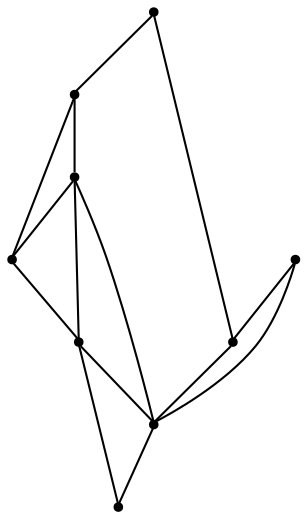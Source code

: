 graph {
  node [shape=point,comment="{\"directed\":false,\"doi\":\"10.1007/978-3-030-92931-2_13\",\"figure\":\"2 (2)\"}"]

  v0 [pos="1160.0973316584332,784.9715629993203"]
  v1 [pos="1470.1675873616648,880.7606809187475"]
  v2 [pos="1447.6556341977468,839.0295127780968"]
  v3 [pos="1527.8683852591282,987.7096837243917"]
  v4 [pos="1383.3995063198065,719.9203915345206"]
  v5 [pos="1343.0055998613905,717.78257513219"]
  v6 [pos="1154.996554938587,826.3151644840459"]
  v7 [pos="1137.1644867577727,978.0708151482206"]
  v8 [pos="1110.143574277523,904.6850211580588"]

  v1 -- v4 [id="-2",pos="1470.1675873616648,880.7606809187475 1559.010844620885,729.2091465737722 1559.010844620885,729.2091465737722 1559.010844620885,729.2091465737722 1383.3995063198065,719.9203915345206 1383.3995063198065,719.9203915345206 1383.3995063198065,719.9203915345206"]
  v8 -- v7 [id="-3",pos="1110.143574277523,904.6850211580588 1137.1644867577727,978.0708151482206 1137.1644867577727,978.0708151482206 1137.1644867577727,978.0708151482206"]
  v2 -- v5 [id="-5",pos="1447.6556341977468,839.0295127780968 1394.105347706052,739.7565553271145 1394.105347706052,739.7565553271145 1394.105347706052,739.7565553271145 1250.1199315064878,835.2372732003994 1250.1199315064878,835.2372732003994 1250.1199315064878,835.2372732003994 1229.7792684532824,711.7941457001293 1229.7792684532824,711.7941457001293 1229.7792684532824,711.7941457001293 1343.0055998613905,717.78257513219 1343.0055998613905,717.78257513219 1343.0055998613905,717.78257513219"]
  v1 -- v2 [id="-6",pos="1470.1675873616648,880.7606809187475 1447.6556341977468,839.0295127780968 1447.6556341977468,839.0295127780968 1447.6556341977468,839.0295127780968"]
  v3 -- v1 [id="-7",pos="1527.8683852591282,987.7096837243917 1470.1675873616648,880.7606809187475 1470.1675873616648,880.7606809187475 1470.1675873616648,880.7606809187475"]
  v3 -- v7 [id="-8",pos="1527.8683852591282,987.7096837243917 1319.1768259495755,897.3714889298004 1319.1768259495755,897.3714889298004 1319.1768259495755,897.3714889298004 1137.1644867577727,978.0708151482206 1137.1644867577727,978.0708151482206 1137.1644867577727,978.0708151482206"]
  v7 -- v6 [id="-11",pos="1137.1644867577727,978.0708151482206 1152.6669932562243,845.9138920349295 1152.6669932562243,845.9138920349295 1152.6669932562243,845.9138920349295 1154.996554938587,826.3151644840459 1154.996554938587,826.3151644840459 1154.996554938587,826.3151644840459"]
  v6 -- v0 [id="-15",pos="1154.996554938587,826.3151644840459 1160.0973316584332,784.9715629993203 1160.0973316584332,784.9715629993203 1160.0973316584332,784.9715629993203"]
  v2 -- v4 [id="-17",pos="1447.6556341977468,839.0295127780968 1383.3995063198065,719.9203915345206 1383.3995063198065,719.9203915345206 1383.3995063198065,719.9203915345206"]
  v4 -- v5 [id="-19",pos="1383.3995063198065,719.9203915345206 1343.0055998613905,717.78257513219 1343.0055998613905,717.78257513219 1343.0055998613905,717.78257513219"]
  v5 -- v6 [id="-21",pos="1343.0055998613905,717.78257513219 1250.1199315064878,835.2372732003994 1250.1199315064878,835.2372732003994 1250.1199315064878,835.2372732003994 1157.388560447129,807.7748531739949 1157.388560447129,807.7748531739949 1157.388560447129,807.7748531739949 1154.996554938587,826.3151644840459 1154.996554938587,826.3151644840459 1154.996554938587,826.3151644840459"]
  v5 -- v0 [id="-22",pos="1343.0055998613905,717.78257513219 1250.1199315064878,835.2373367880377 1250.1199315064878,835.2373367880377 1250.1199315064878,835.2373367880377 1160.0973316584332,784.9715629993203 1160.0973316584332,784.9715629993203 1160.0973316584332,784.9715629993203"]
  v2 -- v6 [id="-27",pos="1447.6556341977468,839.0295127780968 1319.1768259495755,897.367228558029 1319.1768259495755,897.367228558029 1319.1768259495755,897.367228558029 1154.996554938587,826.3151644840459 1154.996554938587,826.3151644840459 1154.996554938587,826.3151644840459"]
  v8 -- v6 [id="-23",pos="1110.143574277523,904.6850211580588 1154.996554938587,826.3151644840459 1154.996554938587,826.3151644840459 1154.996554938587,826.3151644840459"]
}